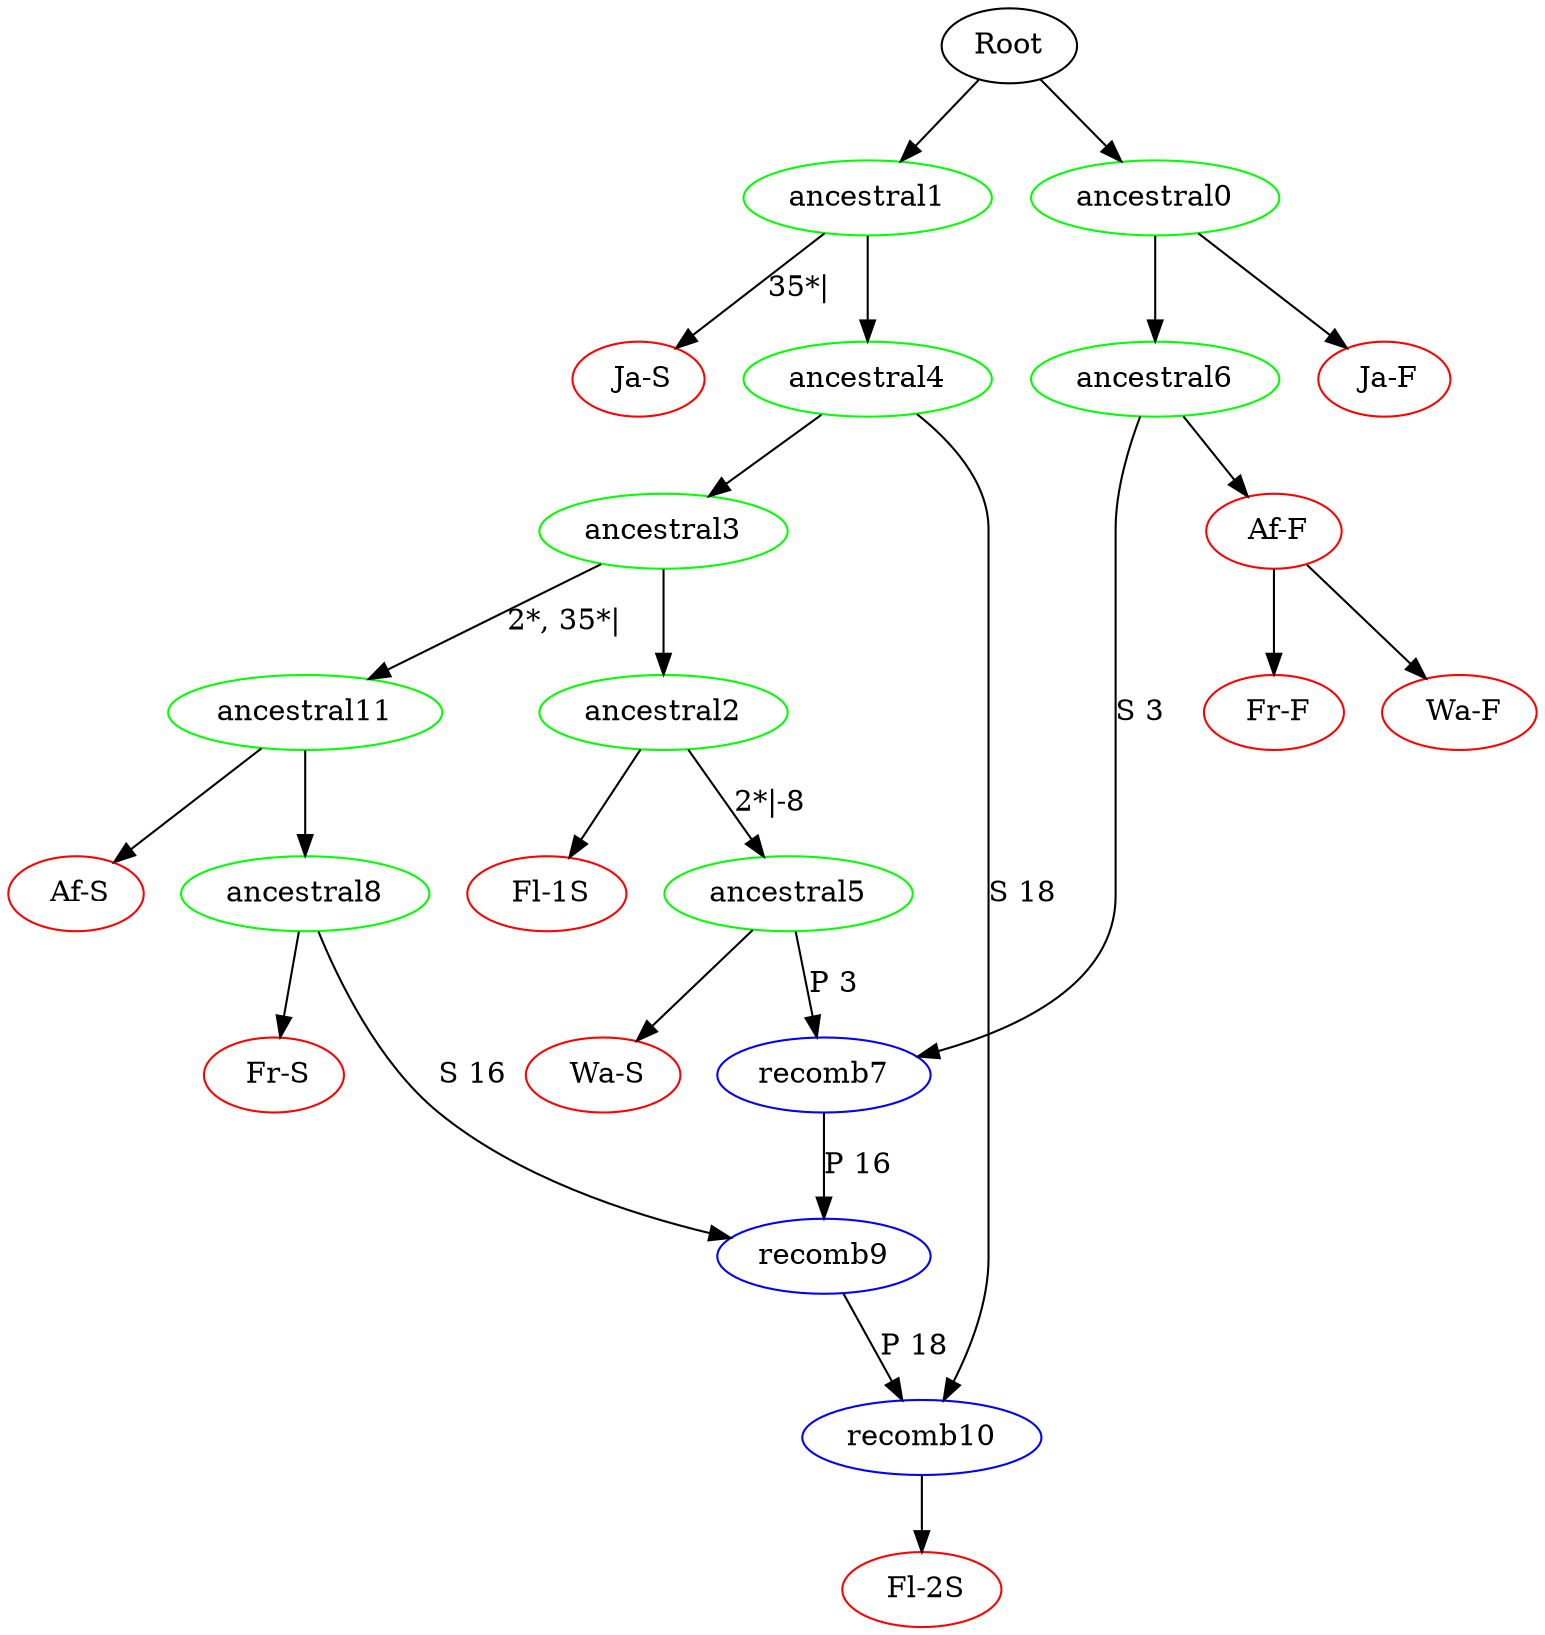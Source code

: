 digraph ARG {
  -1 [label="Root",color=black];
  1 [label=" Ja-S",color=red];
  5 -> 1 [label="35*|"];
  2 [label="ancestral6",color=green];
  3 -> 2 [label=""];
  3 [label="ancestral0",color=green];
  -1 -> 3 [label=""];
  4 [label=" Ja-F",color=red];
  3 -> 4 [label=""];
  5 [label="ancestral1",color=green];
  -1 -> 5 [label=""];
  6 [label="ancestral2",color=green];
  9 -> 6 [label=""];
  7 [label=" Fl-1S",color=red];
  6 -> 7 [label=""];
  8 [label="ancestral5",color=green];
  6 -> 8 [label="2*|-8"];
  9 [label="ancestral3",color=green];
  11 -> 9 [label=""];
  10 [label="ancestral8",color=green];
  19 -> 10 [label=""];
  11 [label="ancestral4",color=green];
  5 -> 11 [label=""];
  12 [label=" Wa-S",color=red];
  8 -> 12 [label=""];
  13 [label=" Af-F",color=red];
  2 -> 13 [label=""];
  14 [label="recomb7",color=blue];
  8 -> 14 [label="P 3"]
  2 -> 14 [label="S 3"]
  15 [label=" Fr-S",color=red];
  10 -> 15 [label=""];
  16 [label="recomb9",color=blue];
  14 -> 16 [label="P 16"]
  10 -> 16 [label="S 16"]
  17 [label="recomb10",color=blue];
  16 -> 17 [label="P 18"]
  11 -> 17 [label="S 18"]
  18 [label=" Fl-2S",color=red];
  17 -> 18 [label=""];
  19 [label="ancestral11",color=green];
  9 -> 19 [label="2*, 35*|"];
  20 [label=" Af-S",color=red];
  19 -> 20 [label=""];
  21 [label=" Fr-F",color=red];
  13 -> 21 [label=""];
  22 [label=" Wa-F",color=red];
  13 -> 22 [label=""];
}
